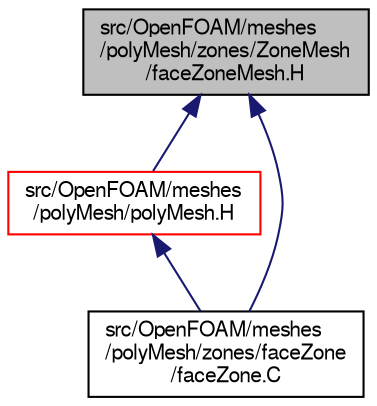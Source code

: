 digraph "src/OpenFOAM/meshes/polyMesh/zones/ZoneMesh/faceZoneMesh.H"
{
  bgcolor="transparent";
  edge [fontname="FreeSans",fontsize="10",labelfontname="FreeSans",labelfontsize="10"];
  node [fontname="FreeSans",fontsize="10",shape=record];
  Node180 [label="src/OpenFOAM/meshes\l/polyMesh/zones/ZoneMesh\l/faceZoneMesh.H",height=0.2,width=0.4,color="black", fillcolor="grey75", style="filled", fontcolor="black"];
  Node180 -> Node181 [dir="back",color="midnightblue",fontsize="10",style="solid",fontname="FreeSans"];
  Node181 [label="src/OpenFOAM/meshes\l/polyMesh/polyMesh.H",height=0.2,width=0.4,color="red",URL="$a11630.html"];
  Node181 -> Node2622 [dir="back",color="midnightblue",fontsize="10",style="solid",fontname="FreeSans"];
  Node2622 [label="src/OpenFOAM/meshes\l/polyMesh/zones/faceZone\l/faceZone.C",height=0.2,width=0.4,color="black",URL="$a11786.html"];
  Node180 -> Node2622 [dir="back",color="midnightblue",fontsize="10",style="solid",fontname="FreeSans"];
}
